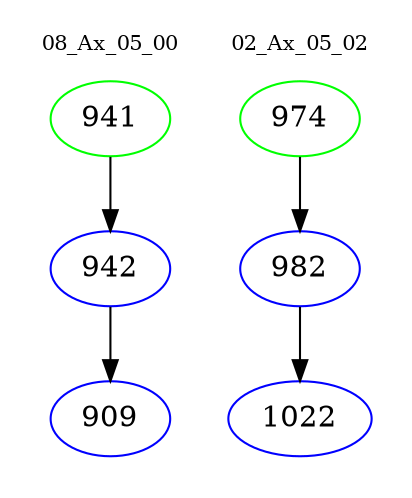 digraph{
subgraph cluster_0 {
color = white
label = "08_Ax_05_00";
fontsize=10;
T0_941 [label="941", color="green"]
T0_941 -> T0_942 [color="black"]
T0_942 [label="942", color="blue"]
T0_942 -> T0_909 [color="black"]
T0_909 [label="909", color="blue"]
}
subgraph cluster_1 {
color = white
label = "02_Ax_05_02";
fontsize=10;
T1_974 [label="974", color="green"]
T1_974 -> T1_982 [color="black"]
T1_982 [label="982", color="blue"]
T1_982 -> T1_1022 [color="black"]
T1_1022 [label="1022", color="blue"]
}
}
